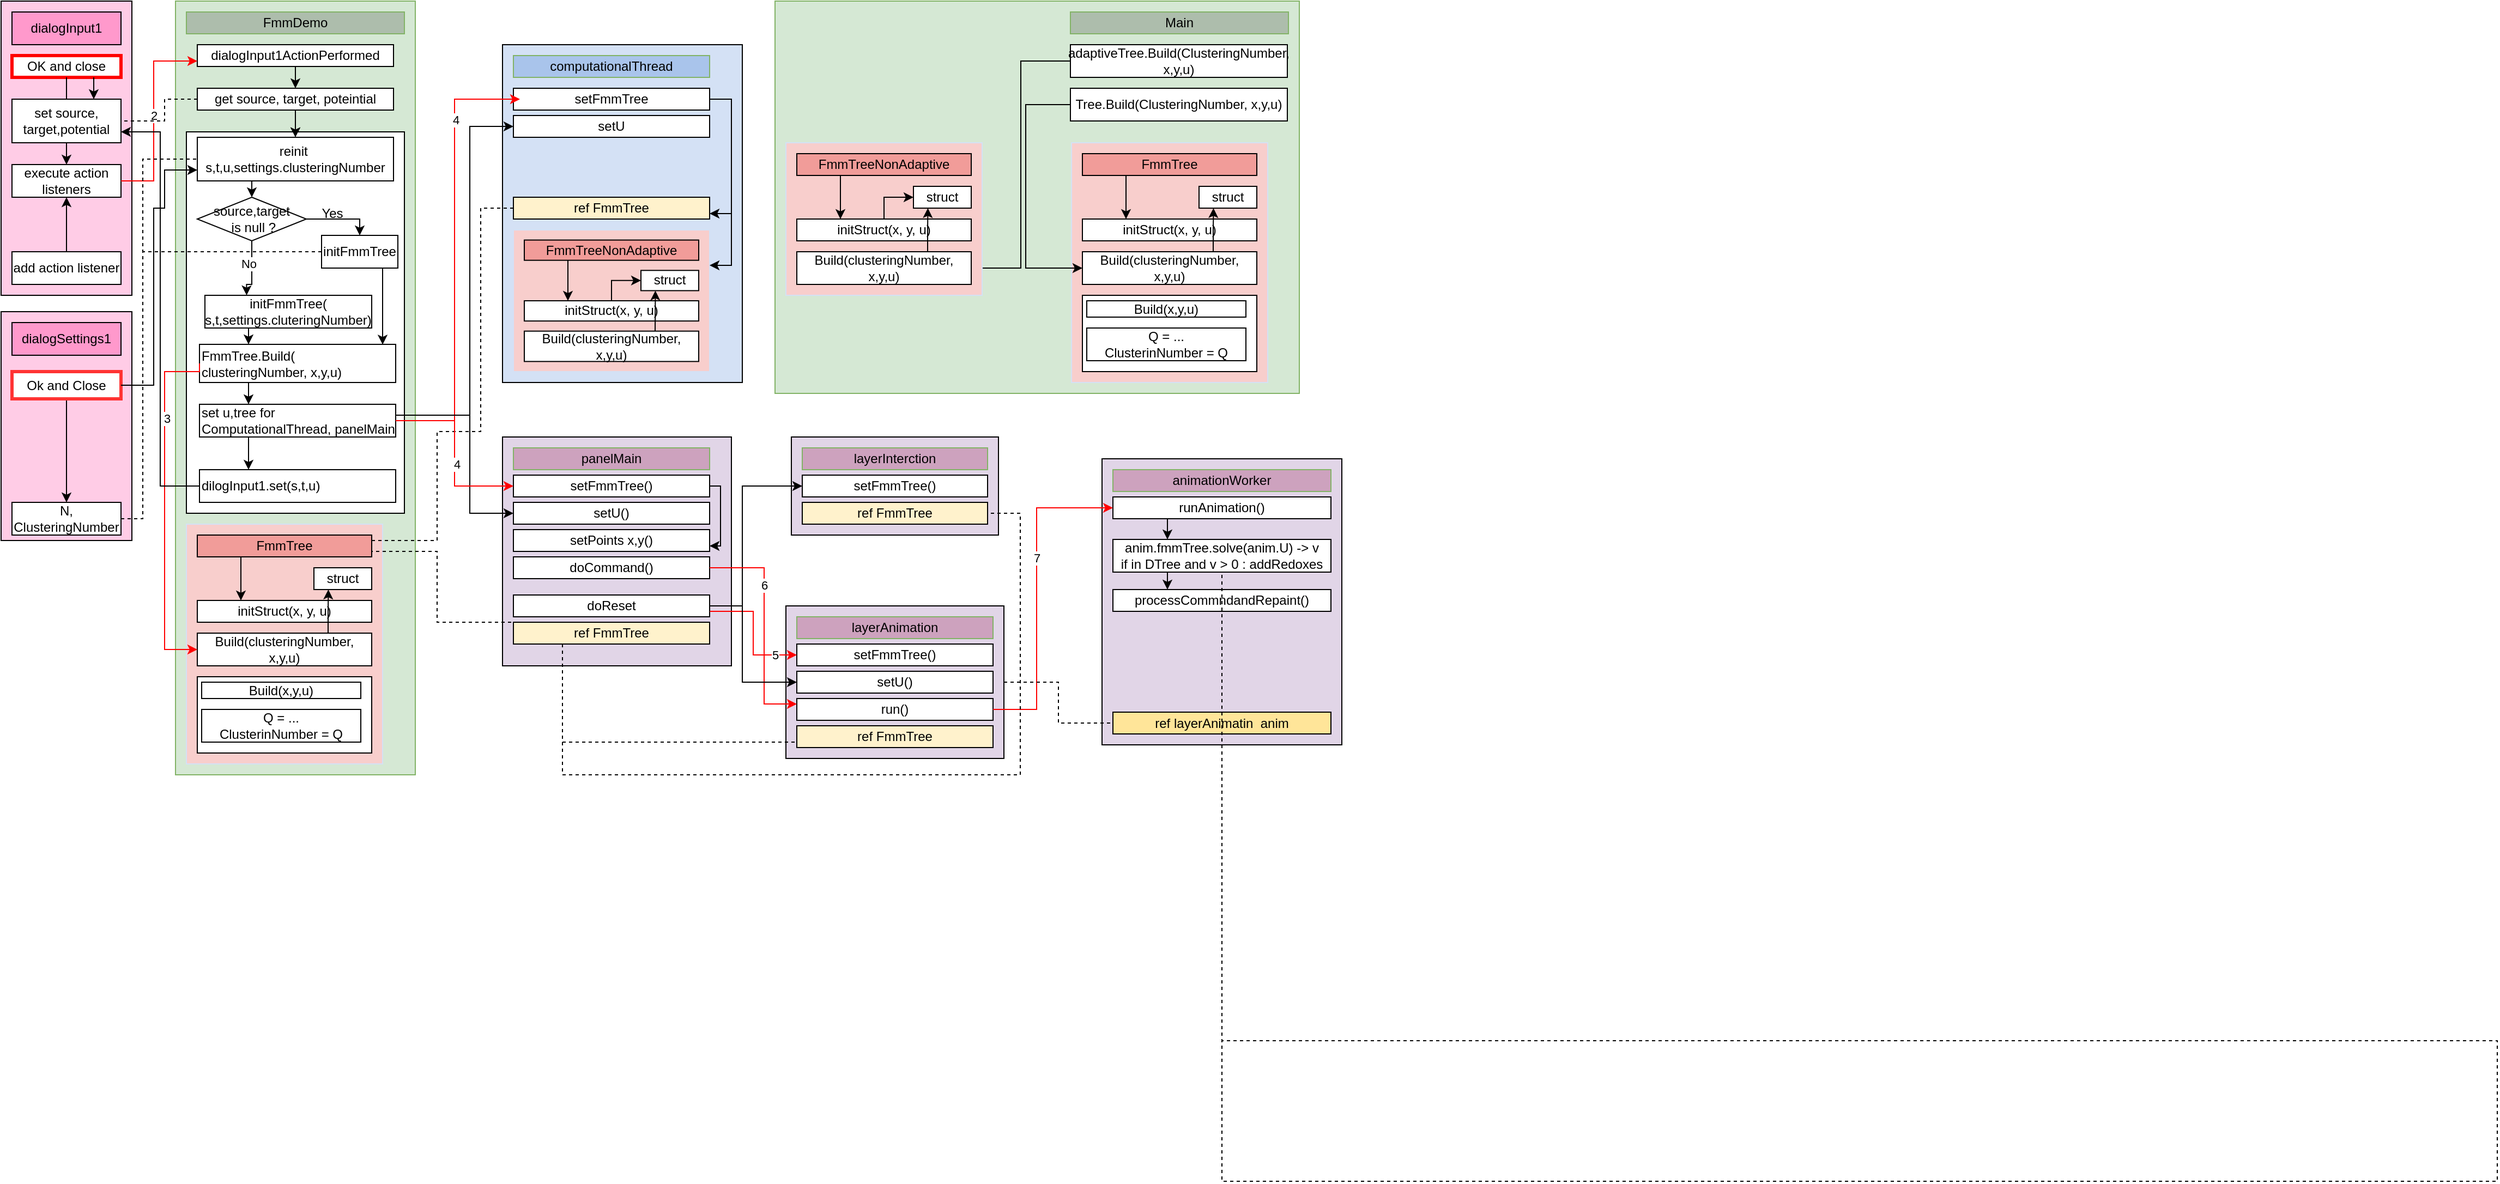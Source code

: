 <mxfile version="20.0.3" type="device"><diagram id="C5RBs43oDa-KdzZeNtuy" name="Page-1"><mxGraphModel dx="769" dy="404" grid="1" gridSize="10" guides="1" tooltips="1" connect="1" arrows="1" fold="1" page="1" pageScale="1" pageWidth="827" pageHeight="1169" math="0" shadow="0"><root><mxCell id="WIyWlLk6GJQsqaUBKTNV-0"/><mxCell id="WIyWlLk6GJQsqaUBKTNV-1" parent="WIyWlLk6GJQsqaUBKTNV-0"/><mxCell id="N5kbAAUczNmbvnV5EqHy-138" value="" style="group" vertex="1" connectable="0" parent="WIyWlLk6GJQsqaUBKTNV-1"><mxGeometry x="1060" y="450" width="220" height="262.5" as="geometry"/></mxCell><mxCell id="N5kbAAUczNmbvnV5EqHy-123" value="" style="rounded=0;whiteSpace=wrap;html=1;strokeColor=#000000;strokeWidth=1;fillColor=#E1D5E7;" vertex="1" parent="N5kbAAUczNmbvnV5EqHy-138"><mxGeometry width="220" height="262.5" as="geometry"/></mxCell><mxCell id="N5kbAAUczNmbvnV5EqHy-124" value="animationWorker" style="rounded=0;whiteSpace=wrap;html=1;fillColor=#CDA2BE;strokeColor=#82b366;" vertex="1" parent="N5kbAAUczNmbvnV5EqHy-138"><mxGeometry x="10" y="10" width="200" height="20" as="geometry"/></mxCell><mxCell id="N5kbAAUczNmbvnV5EqHy-125" value="ref layerAnimatin&amp;nbsp; anim" style="rounded=0;whiteSpace=wrap;html=1;fillColor=#FFE599;" vertex="1" parent="N5kbAAUczNmbvnV5EqHy-138"><mxGeometry x="10" y="232.5" width="200" height="20" as="geometry"/></mxCell><mxCell id="N5kbAAUczNmbvnV5EqHy-128" value="runAnimation()" style="rounded=0;whiteSpace=wrap;html=1;fillColor=#FFFFFF;" vertex="1" parent="N5kbAAUczNmbvnV5EqHy-138"><mxGeometry x="10" y="35" width="200" height="20" as="geometry"/></mxCell><mxCell id="N5kbAAUczNmbvnV5EqHy-129" value="&lt;div&gt;anim.fmmTree.solve(anim.U) -&amp;gt; v&lt;/div&gt;&lt;div&gt;if in DTree and v &amp;gt; 0 : addRedoxes&lt;br&gt;&lt;/div&gt;" style="rounded=0;whiteSpace=wrap;html=1;fillColor=#FFFFFF;" vertex="1" parent="N5kbAAUczNmbvnV5EqHy-138"><mxGeometry x="10" y="74" width="200" height="30" as="geometry"/></mxCell><mxCell id="N5kbAAUczNmbvnV5EqHy-130" value="processCommndandRepaint()" style="rounded=0;whiteSpace=wrap;html=1;fillColor=#FFFFFF;" vertex="1" parent="N5kbAAUczNmbvnV5EqHy-138"><mxGeometry x="10" y="120" width="200" height="20" as="geometry"/></mxCell><mxCell id="N5kbAAUczNmbvnV5EqHy-131" style="edgeStyle=orthogonalEdgeStyle;rounded=0;orthogonalLoop=1;jettySize=auto;html=1;exitX=0.25;exitY=1;exitDx=0;exitDy=0;entryX=0.25;entryY=0;entryDx=0;entryDy=0;endArrow=classic;endFill=1;strokeColor=#000000;" edge="1" parent="N5kbAAUczNmbvnV5EqHy-138" source="N5kbAAUczNmbvnV5EqHy-128" target="N5kbAAUczNmbvnV5EqHy-129"><mxGeometry relative="1" as="geometry"/></mxCell><mxCell id="N5kbAAUczNmbvnV5EqHy-133" style="edgeStyle=orthogonalEdgeStyle;rounded=0;orthogonalLoop=1;jettySize=auto;html=1;exitX=0.5;exitY=0;exitDx=0;exitDy=0;entryX=0.5;entryY=1;entryDx=0;entryDy=0;endArrow=none;endFill=0;strokeColor=#000000;dashed=1;" edge="1" parent="N5kbAAUczNmbvnV5EqHy-138" source="N5kbAAUczNmbvnV5EqHy-125" target="N5kbAAUczNmbvnV5EqHy-129"><mxGeometry relative="1" as="geometry"><Array as="points"><mxPoint x="1280" y="663"/><mxPoint x="1280" y="534"/></Array></mxGeometry></mxCell><mxCell id="N5kbAAUczNmbvnV5EqHy-132" style="edgeStyle=orthogonalEdgeStyle;rounded=0;orthogonalLoop=1;jettySize=auto;html=1;exitX=0.25;exitY=1;exitDx=0;exitDy=0;entryX=0.25;entryY=0;entryDx=0;entryDy=0;endArrow=classic;endFill=1;strokeColor=#000000;" edge="1" parent="N5kbAAUczNmbvnV5EqHy-138" source="N5kbAAUczNmbvnV5EqHy-129" target="N5kbAAUczNmbvnV5EqHy-130"><mxGeometry relative="1" as="geometry"/></mxCell><mxCell id="N5kbAAUczNmbvnV5EqHy-165" value="" style="group" vertex="1" connectable="0" parent="WIyWlLk6GJQsqaUBKTNV-1"><mxGeometry x="775" y="430" width="190" height="90" as="geometry"/></mxCell><mxCell id="N5kbAAUczNmbvnV5EqHy-99" value="" style="rounded=0;whiteSpace=wrap;html=1;strokeColor=#000000;strokeWidth=1;fillColor=#E1D5E7;" vertex="1" parent="N5kbAAUczNmbvnV5EqHy-165"><mxGeometry width="190" height="90" as="geometry"/></mxCell><mxCell id="N5kbAAUczNmbvnV5EqHy-102" value="layerInterction" style="rounded=0;whiteSpace=wrap;html=1;fillColor=#CDA2BE;strokeColor=#82b366;" vertex="1" parent="N5kbAAUczNmbvnV5EqHy-165"><mxGeometry x="10" y="10" width="170" height="20" as="geometry"/></mxCell><mxCell id="N5kbAAUczNmbvnV5EqHy-105" value="ref FmmTree" style="rounded=0;whiteSpace=wrap;html=1;fillColor=#FFF2CC;" vertex="1" parent="N5kbAAUczNmbvnV5EqHy-165"><mxGeometry x="10" y="60" width="170" height="20" as="geometry"/></mxCell><mxCell id="N5kbAAUczNmbvnV5EqHy-110" value="setFmmTree()" style="rounded=0;whiteSpace=wrap;html=1;fillColor=#FFFFFF;" vertex="1" parent="N5kbAAUczNmbvnV5EqHy-165"><mxGeometry x="10" y="35" width="170" height="20" as="geometry"/></mxCell><mxCell id="N5kbAAUczNmbvnV5EqHy-166" value="" style="group" vertex="1" connectable="0" parent="WIyWlLk6GJQsqaUBKTNV-1"><mxGeometry x="770" y="585" width="200" height="140" as="geometry"/></mxCell><mxCell id="N5kbAAUczNmbvnV5EqHy-100" value="" style="rounded=0;whiteSpace=wrap;html=1;strokeColor=#000000;strokeWidth=1;fillColor=#E1D5E7;" vertex="1" parent="N5kbAAUczNmbvnV5EqHy-166"><mxGeometry width="200" height="140" as="geometry"/></mxCell><mxCell id="N5kbAAUczNmbvnV5EqHy-103" value="layerAnimation" style="rounded=0;whiteSpace=wrap;html=1;fillColor=#CDA2BE;strokeColor=#82b366;" vertex="1" parent="N5kbAAUczNmbvnV5EqHy-166"><mxGeometry x="10" y="10" width="180" height="20" as="geometry"/></mxCell><mxCell id="N5kbAAUczNmbvnV5EqHy-104" value="ref FmmTree" style="rounded=0;whiteSpace=wrap;html=1;fillColor=#FFF2CC;" vertex="1" parent="N5kbAAUczNmbvnV5EqHy-166"><mxGeometry x="10" y="110" width="180" height="20" as="geometry"/></mxCell><mxCell id="N5kbAAUczNmbvnV5EqHy-112" value="setFmmTree()" style="rounded=0;whiteSpace=wrap;html=1;fillColor=#FFFFFF;" vertex="1" parent="N5kbAAUczNmbvnV5EqHy-166"><mxGeometry x="10" y="35" width="180" height="20" as="geometry"/></mxCell><mxCell id="N5kbAAUczNmbvnV5EqHy-113" value="setU()" style="rounded=0;whiteSpace=wrap;html=1;fillColor=#FFFFFF;" vertex="1" parent="N5kbAAUczNmbvnV5EqHy-166"><mxGeometry x="10" y="60" width="180" height="20" as="geometry"/></mxCell><mxCell id="N5kbAAUczNmbvnV5EqHy-121" value="run()" style="rounded=0;whiteSpace=wrap;html=1;fillColor=#FFFFFF;" vertex="1" parent="N5kbAAUczNmbvnV5EqHy-166"><mxGeometry x="10" y="85" width="180" height="20" as="geometry"/></mxCell><mxCell id="N5kbAAUczNmbvnV5EqHy-107" style="edgeStyle=orthogonalEdgeStyle;rounded=0;orthogonalLoop=1;jettySize=auto;html=1;exitX=0.25;exitY=1;exitDx=0;exitDy=0;entryX=0;entryY=0.75;entryDx=0;entryDy=0;dashed=1;endArrow=none;endFill=0;strokeColor=#000000;" edge="1" parent="WIyWlLk6GJQsqaUBKTNV-1" source="N5kbAAUczNmbvnV5EqHy-92" target="N5kbAAUczNmbvnV5EqHy-104"><mxGeometry relative="1" as="geometry"><Array as="points"><mxPoint x="565" y="710"/></Array></mxGeometry></mxCell><mxCell id="N5kbAAUczNmbvnV5EqHy-186" value="" style="group" vertex="1" connectable="0" parent="WIyWlLk6GJQsqaUBKTNV-1"><mxGeometry x="760" y="30" width="481" height="360" as="geometry"/></mxCell><mxCell id="N5kbAAUczNmbvnV5EqHy-57" value="" style="rounded=0;whiteSpace=wrap;html=1;fillColor=#d5e8d4;strokeColor=#82b366;" vertex="1" parent="N5kbAAUczNmbvnV5EqHy-186"><mxGeometry width="481" height="360" as="geometry"/></mxCell><mxCell id="N5kbAAUczNmbvnV5EqHy-58" value="Main" style="rounded=0;whiteSpace=wrap;html=1;fillColor=#ADBDAC;strokeColor=#82b366;" vertex="1" parent="N5kbAAUczNmbvnV5EqHy-186"><mxGeometry x="271" y="10" width="200" height="20" as="geometry"/></mxCell><mxCell id="N5kbAAUczNmbvnV5EqHy-59" value="adaptiveTree.Build(ClusteringNumber, x,y,u)" style="rounded=0;whiteSpace=wrap;html=1;fillColor=#FFFFFF;" vertex="1" parent="N5kbAAUczNmbvnV5EqHy-186"><mxGeometry x="271" y="40" width="199" height="30" as="geometry"/></mxCell><mxCell id="N5kbAAUczNmbvnV5EqHy-72" value="Tree.Build(ClusteringNumber, x,y,u)" style="rounded=0;whiteSpace=wrap;html=1;fillColor=#FFFFFF;" vertex="1" parent="N5kbAAUczNmbvnV5EqHy-186"><mxGeometry x="271" y="80" width="199" height="30" as="geometry"/></mxCell><mxCell id="N5kbAAUczNmbvnV5EqHy-153" value="" style="group" vertex="1" connectable="0" parent="N5kbAAUczNmbvnV5EqHy-186"><mxGeometry x="272" y="130" width="180" height="220" as="geometry"/></mxCell><mxCell id="N5kbAAUczNmbvnV5EqHy-154" value="" style="rounded=0;whiteSpace=wrap;html=1;strokeColor=#D4E1F5;strokeWidth=1;fillColor=#F8CECC;" vertex="1" parent="N5kbAAUczNmbvnV5EqHy-153"><mxGeometry width="180" height="220" as="geometry"/></mxCell><mxCell id="N5kbAAUczNmbvnV5EqHy-155" value="FmmTree" style="rounded=0;whiteSpace=wrap;html=1;fillColor=#F19C99;" vertex="1" parent="N5kbAAUczNmbvnV5EqHy-153"><mxGeometry x="10" y="10" width="160" height="20" as="geometry"/></mxCell><mxCell id="N5kbAAUczNmbvnV5EqHy-156" value="initStruct(x, y, u)" style="rounded=0;whiteSpace=wrap;html=1;fillColor=#FFFFFF;" vertex="1" parent="N5kbAAUczNmbvnV5EqHy-153"><mxGeometry x="10" y="70" width="160" height="20" as="geometry"/></mxCell><mxCell id="N5kbAAUczNmbvnV5EqHy-157" style="edgeStyle=orthogonalEdgeStyle;rounded=0;orthogonalLoop=1;jettySize=auto;html=1;exitX=0.25;exitY=1;exitDx=0;exitDy=0;entryX=0.25;entryY=0;entryDx=0;entryDy=0;endArrow=classic;endFill=1;strokeColor=#000000;" edge="1" parent="N5kbAAUczNmbvnV5EqHy-153" source="N5kbAAUczNmbvnV5EqHy-155" target="N5kbAAUczNmbvnV5EqHy-156"><mxGeometry relative="1" as="geometry"/></mxCell><mxCell id="N5kbAAUczNmbvnV5EqHy-158" value="Build(clusteringNumber, x,y,u)" style="rounded=0;whiteSpace=wrap;html=1;fillColor=#FFFFFF;" vertex="1" parent="N5kbAAUczNmbvnV5EqHy-153"><mxGeometry x="10" y="100" width="160" height="30" as="geometry"/></mxCell><mxCell id="N5kbAAUczNmbvnV5EqHy-159" value="struct" style="rounded=0;whiteSpace=wrap;html=1;fillColor=#FFFFFF;" vertex="1" parent="N5kbAAUczNmbvnV5EqHy-153"><mxGeometry x="117" y="40" width="53" height="20" as="geometry"/></mxCell><mxCell id="N5kbAAUczNmbvnV5EqHy-160" style="edgeStyle=orthogonalEdgeStyle;rounded=0;orthogonalLoop=1;jettySize=auto;html=1;exitX=0.75;exitY=0;exitDx=0;exitDy=0;entryX=0.25;entryY=1;entryDx=0;entryDy=0;endArrow=classic;endFill=1;strokeColor=#000000;" edge="1" parent="N5kbAAUczNmbvnV5EqHy-153" source="N5kbAAUczNmbvnV5EqHy-158" target="N5kbAAUczNmbvnV5EqHy-159"><mxGeometry relative="1" as="geometry"/></mxCell><mxCell id="N5kbAAUczNmbvnV5EqHy-161" value="" style="rounded=0;whiteSpace=wrap;html=1;fillColor=#FFFFFF;" vertex="1" parent="N5kbAAUczNmbvnV5EqHy-153"><mxGeometry x="10" y="140" width="160" height="70" as="geometry"/></mxCell><mxCell id="N5kbAAUczNmbvnV5EqHy-162" value="Build(x,y,u)" style="rounded=0;whiteSpace=wrap;html=1;fillColor=#FFFFFF;" vertex="1" parent="N5kbAAUczNmbvnV5EqHy-153"><mxGeometry x="14" y="145" width="146" height="15" as="geometry"/></mxCell><mxCell id="N5kbAAUczNmbvnV5EqHy-163" value="&lt;div&gt;Q = ...&lt;/div&gt;&lt;div&gt;ClusterinNumber = Q&lt;br&gt;&lt;/div&gt;" style="rounded=0;whiteSpace=wrap;html=1;fillColor=#FFFFFF;" vertex="1" parent="N5kbAAUczNmbvnV5EqHy-153"><mxGeometry x="14" y="170" width="146" height="30" as="geometry"/></mxCell><mxCell id="N5kbAAUczNmbvnV5EqHy-60" style="edgeStyle=orthogonalEdgeStyle;rounded=0;orthogonalLoop=1;jettySize=auto;html=1;exitX=0;exitY=0.5;exitDx=0;exitDy=0;entryX=1;entryY=0.5;entryDx=0;entryDy=0;endArrow=classic;endFill=1;strokeColor=#000000;" edge="1" parent="N5kbAAUczNmbvnV5EqHy-186" source="N5kbAAUczNmbvnV5EqHy-59" target="N5kbAAUczNmbvnV5EqHy-56"><mxGeometry relative="1" as="geometry"/></mxCell><mxCell id="N5kbAAUczNmbvnV5EqHy-73" style="edgeStyle=orthogonalEdgeStyle;rounded=0;orthogonalLoop=1;jettySize=auto;html=1;exitX=0;exitY=0.5;exitDx=0;exitDy=0;entryX=0;entryY=0.5;entryDx=0;entryDy=0;endArrow=classic;endFill=1;strokeColor=#000000;" edge="1" parent="N5kbAAUczNmbvnV5EqHy-186" source="N5kbAAUczNmbvnV5EqHy-72" target="N5kbAAUczNmbvnV5EqHy-158"><mxGeometry relative="1" as="geometry"><Array as="points"><mxPoint x="230" y="95"/><mxPoint x="230" y="245"/></Array></mxGeometry></mxCell><mxCell id="N5kbAAUczNmbvnV5EqHy-173" value="" style="group" vertex="1" connectable="0" parent="N5kbAAUczNmbvnV5EqHy-186"><mxGeometry x="10" y="130" width="180" height="140" as="geometry"/></mxCell><mxCell id="N5kbAAUczNmbvnV5EqHy-52" value="" style="rounded=0;whiteSpace=wrap;html=1;strokeColor=#D4E1F5;strokeWidth=1;fillColor=#F8CECC;" vertex="1" parent="N5kbAAUczNmbvnV5EqHy-173"><mxGeometry width="180" height="140" as="geometry"/></mxCell><mxCell id="N5kbAAUczNmbvnV5EqHy-51" value="FmmTreeNonAdaptive" style="rounded=0;whiteSpace=wrap;html=1;fillColor=#F19C99;" vertex="1" parent="N5kbAAUczNmbvnV5EqHy-173"><mxGeometry x="10" y="10" width="160" height="20" as="geometry"/></mxCell><mxCell id="N5kbAAUczNmbvnV5EqHy-53" style="edgeStyle=orthogonalEdgeStyle;rounded=0;orthogonalLoop=1;jettySize=auto;html=1;exitX=0.5;exitY=1;exitDx=0;exitDy=0;endArrow=classic;endFill=1;strokeColor=#000000;" edge="1" parent="N5kbAAUczNmbvnV5EqHy-173" source="N5kbAAUczNmbvnV5EqHy-51" target="N5kbAAUczNmbvnV5EqHy-51"><mxGeometry relative="1" as="geometry"/></mxCell><mxCell id="N5kbAAUczNmbvnV5EqHy-54" value="initStruct(x, y, u)" style="rounded=0;whiteSpace=wrap;html=1;fillColor=#FFFFFF;" vertex="1" parent="N5kbAAUczNmbvnV5EqHy-173"><mxGeometry x="10" y="70" width="160" height="20" as="geometry"/></mxCell><mxCell id="N5kbAAUczNmbvnV5EqHy-56" value="Build(clusteringNumber, x,y,u)" style="rounded=0;whiteSpace=wrap;html=1;fillColor=#FFFFFF;" vertex="1" parent="N5kbAAUczNmbvnV5EqHy-173"><mxGeometry x="10" y="100" width="160" height="30" as="geometry"/></mxCell><mxCell id="N5kbAAUczNmbvnV5EqHy-62" value="struct" style="rounded=0;whiteSpace=wrap;html=1;fillColor=#FFFFFF;" vertex="1" parent="N5kbAAUczNmbvnV5EqHy-173"><mxGeometry x="117" y="40" width="53" height="20" as="geometry"/></mxCell><mxCell id="N5kbAAUczNmbvnV5EqHy-63" style="edgeStyle=orthogonalEdgeStyle;rounded=0;orthogonalLoop=1;jettySize=auto;html=1;exitX=0.5;exitY=0;exitDx=0;exitDy=0;entryX=0;entryY=0.5;entryDx=0;entryDy=0;endArrow=classic;endFill=1;strokeColor=#000000;" edge="1" parent="N5kbAAUczNmbvnV5EqHy-173" source="N5kbAAUczNmbvnV5EqHy-54" target="N5kbAAUczNmbvnV5EqHy-62"><mxGeometry relative="1" as="geometry"><Array as="points"><mxPoint x="90" y="50"/></Array></mxGeometry></mxCell><mxCell id="N5kbAAUczNmbvnV5EqHy-64" style="edgeStyle=orthogonalEdgeStyle;rounded=0;orthogonalLoop=1;jettySize=auto;html=1;exitX=0.75;exitY=0;exitDx=0;exitDy=0;entryX=0.25;entryY=1;entryDx=0;entryDy=0;endArrow=classic;endFill=1;strokeColor=#000000;" edge="1" parent="N5kbAAUczNmbvnV5EqHy-173" source="N5kbAAUczNmbvnV5EqHy-56" target="N5kbAAUczNmbvnV5EqHy-62"><mxGeometry relative="1" as="geometry"/></mxCell><mxCell id="N5kbAAUczNmbvnV5EqHy-83" style="edgeStyle=orthogonalEdgeStyle;rounded=0;orthogonalLoop=1;jettySize=auto;html=1;exitX=0.25;exitY=1;exitDx=0;exitDy=0;entryX=0.25;entryY=0;entryDx=0;entryDy=0;endArrow=classic;endFill=1;strokeColor=#000000;" edge="1" parent="N5kbAAUczNmbvnV5EqHy-173" source="N5kbAAUczNmbvnV5EqHy-51" target="N5kbAAUczNmbvnV5EqHy-54"><mxGeometry relative="1" as="geometry"/></mxCell><mxCell id="N5kbAAUczNmbvnV5EqHy-187" value="" style="group" vertex="1" connectable="0" parent="WIyWlLk6GJQsqaUBKTNV-1"><mxGeometry x="510" y="430" width="210" height="260" as="geometry"/></mxCell><mxCell id="N5kbAAUczNmbvnV5EqHy-40" value="" style="rounded=0;whiteSpace=wrap;html=1;strokeColor=#000000;strokeWidth=1;fillColor=#E1D5E7;" vertex="1" parent="N5kbAAUczNmbvnV5EqHy-187"><mxGeometry width="210" height="210" as="geometry"/></mxCell><mxCell id="N5kbAAUczNmbvnV5EqHy-142" value="" style="group" vertex="1" connectable="0" parent="N5kbAAUczNmbvnV5EqHy-187"><mxGeometry x="10" y="10" width="190" height="240" as="geometry"/></mxCell><mxCell id="N5kbAAUczNmbvnV5EqHy-41" value="panelMain" style="rounded=0;whiteSpace=wrap;html=1;fillColor=#CDA2BE;strokeColor=#82b366;" vertex="1" parent="N5kbAAUczNmbvnV5EqHy-142"><mxGeometry width="180" height="20" as="geometry"/></mxCell><mxCell id="N5kbAAUczNmbvnV5EqHy-93" value="setFmmTree()" style="rounded=0;whiteSpace=wrap;html=1;fillColor=#FFFFFF;" vertex="1" parent="N5kbAAUczNmbvnV5EqHy-142"><mxGeometry y="25" width="180" height="20" as="geometry"/></mxCell><mxCell id="N5kbAAUczNmbvnV5EqHy-94" value="setU()" style="rounded=0;whiteSpace=wrap;html=1;fillColor=#FFFFFF;" vertex="1" parent="N5kbAAUczNmbvnV5EqHy-142"><mxGeometry y="50" width="180" height="20" as="geometry"/></mxCell><mxCell id="N5kbAAUczNmbvnV5EqHy-118" value="setPoints x,y()" style="rounded=0;whiteSpace=wrap;html=1;fillColor=#FFFFFF;" vertex="1" parent="N5kbAAUczNmbvnV5EqHy-142"><mxGeometry y="75" width="180" height="20" as="geometry"/></mxCell><mxCell id="N5kbAAUczNmbvnV5EqHy-119" style="edgeStyle=orthogonalEdgeStyle;rounded=0;orthogonalLoop=1;jettySize=auto;html=1;exitX=1;exitY=0.5;exitDx=0;exitDy=0;entryX=1;entryY=0.75;entryDx=0;entryDy=0;endArrow=classic;endFill=1;strokeColor=#000000;" edge="1" parent="N5kbAAUczNmbvnV5EqHy-142" source="N5kbAAUczNmbvnV5EqHy-93" target="N5kbAAUczNmbvnV5EqHy-118"><mxGeometry relative="1" as="geometry"><Array as="points"><mxPoint x="190" y="35"/><mxPoint x="190" y="90"/></Array></mxGeometry></mxCell><mxCell id="N5kbAAUczNmbvnV5EqHy-120" value="doCommand()" style="rounded=0;whiteSpace=wrap;html=1;fillColor=#FFFFFF;" vertex="1" parent="N5kbAAUczNmbvnV5EqHy-142"><mxGeometry y="100" width="180" height="20" as="geometry"/></mxCell><mxCell id="N5kbAAUczNmbvnV5EqHy-92" value="ref FmmTree" style="rounded=0;whiteSpace=wrap;html=1;fillColor=#FFF2CC;" vertex="1" parent="N5kbAAUczNmbvnV5EqHy-187"><mxGeometry x="10" y="170" width="180" height="20" as="geometry"/></mxCell><mxCell id="N5kbAAUczNmbvnV5EqHy-114" value="doReset" style="rounded=0;whiteSpace=wrap;html=1;fillColor=#FFFFFF;" vertex="1" parent="N5kbAAUczNmbvnV5EqHy-187"><mxGeometry x="10" y="145" width="180" height="20" as="geometry"/></mxCell><mxCell id="N5kbAAUczNmbvnV5EqHy-188" value="" style="group" vertex="1" connectable="0" parent="WIyWlLk6GJQsqaUBKTNV-1"><mxGeometry x="510" y="70" width="220" height="310" as="geometry"/></mxCell><mxCell id="N5kbAAUczNmbvnV5EqHy-37" value="" style="rounded=0;whiteSpace=wrap;html=1;strokeColor=#000000;strokeWidth=1;fillColor=#D4E1F5;" vertex="1" parent="N5kbAAUczNmbvnV5EqHy-188"><mxGeometry width="220" height="310" as="geometry"/></mxCell><mxCell id="N5kbAAUczNmbvnV5EqHy-38" value="computationalThread" style="rounded=0;whiteSpace=wrap;html=1;fillColor=#A9C4EB;strokeColor=#82b366;" vertex="1" parent="N5kbAAUczNmbvnV5EqHy-188"><mxGeometry x="10" y="10" width="180" height="20" as="geometry"/></mxCell><mxCell id="N5kbAAUczNmbvnV5EqHy-43" value="ref FmmTree" style="rounded=0;whiteSpace=wrap;html=1;fillColor=#FFF2CC;" vertex="1" parent="N5kbAAUczNmbvnV5EqHy-188"><mxGeometry x="10" y="140" width="180" height="20" as="geometry"/></mxCell><mxCell id="N5kbAAUczNmbvnV5EqHy-164" style="edgeStyle=orthogonalEdgeStyle;rounded=0;orthogonalLoop=1;jettySize=auto;html=1;exitX=1;exitY=0.5;exitDx=0;exitDy=0;entryX=1;entryY=0.75;entryDx=0;entryDy=0;fontColor=#000000;endArrow=classic;endFill=1;strokeColor=#000000;" edge="1" parent="N5kbAAUczNmbvnV5EqHy-188" source="N5kbAAUczNmbvnV5EqHy-88" target="N5kbAAUczNmbvnV5EqHy-43"><mxGeometry relative="1" as="geometry"/></mxCell><mxCell id="N5kbAAUczNmbvnV5EqHy-88" value="setFmmTree" style="rounded=0;whiteSpace=wrap;html=1;fillColor=#FFFFFF;" vertex="1" parent="N5kbAAUczNmbvnV5EqHy-188"><mxGeometry x="10" y="40" width="180" height="20" as="geometry"/></mxCell><mxCell id="N5kbAAUczNmbvnV5EqHy-89" value="setU" style="rounded=0;whiteSpace=wrap;html=1;fillColor=#FFFFFF;" vertex="1" parent="N5kbAAUczNmbvnV5EqHy-188"><mxGeometry x="10" y="65" width="180" height="20" as="geometry"/></mxCell><mxCell id="N5kbAAUczNmbvnV5EqHy-174" value="" style="group" vertex="1" connectable="0" parent="N5kbAAUczNmbvnV5EqHy-188"><mxGeometry x="10" y="170" width="180" height="130" as="geometry"/></mxCell><mxCell id="N5kbAAUczNmbvnV5EqHy-175" value="" style="rounded=0;whiteSpace=wrap;html=1;strokeColor=#D4E1F5;strokeWidth=1;fillColor=#F8CECC;" vertex="1" parent="N5kbAAUczNmbvnV5EqHy-174"><mxGeometry width="180" height="130" as="geometry"/></mxCell><mxCell id="N5kbAAUczNmbvnV5EqHy-176" value="FmmTreeNonAdaptive" style="rounded=0;whiteSpace=wrap;html=1;fillColor=#F19C99;" vertex="1" parent="N5kbAAUczNmbvnV5EqHy-174"><mxGeometry x="10" y="9.286" width="160" height="18.571" as="geometry"/></mxCell><mxCell id="N5kbAAUczNmbvnV5EqHy-177" style="edgeStyle=orthogonalEdgeStyle;rounded=0;orthogonalLoop=1;jettySize=auto;html=1;exitX=0.5;exitY=1;exitDx=0;exitDy=0;endArrow=classic;endFill=1;strokeColor=#000000;" edge="1" parent="N5kbAAUczNmbvnV5EqHy-174" source="N5kbAAUczNmbvnV5EqHy-176" target="N5kbAAUczNmbvnV5EqHy-176"><mxGeometry relative="1" as="geometry"/></mxCell><mxCell id="N5kbAAUczNmbvnV5EqHy-178" value="initStruct(x, y, u)" style="rounded=0;whiteSpace=wrap;html=1;fillColor=#FFFFFF;" vertex="1" parent="N5kbAAUczNmbvnV5EqHy-174"><mxGeometry x="10" y="65" width="160" height="18.571" as="geometry"/></mxCell><mxCell id="N5kbAAUczNmbvnV5EqHy-179" value="Build(clusteringNumber, x,y,u)" style="rounded=0;whiteSpace=wrap;html=1;fillColor=#FFFFFF;" vertex="1" parent="N5kbAAUczNmbvnV5EqHy-174"><mxGeometry x="10" y="92.857" width="160" height="27.857" as="geometry"/></mxCell><mxCell id="N5kbAAUczNmbvnV5EqHy-180" value="struct" style="rounded=0;whiteSpace=wrap;html=1;fillColor=#FFFFFF;" vertex="1" parent="N5kbAAUczNmbvnV5EqHy-174"><mxGeometry x="117" y="37.143" width="53" height="18.571" as="geometry"/></mxCell><mxCell id="N5kbAAUczNmbvnV5EqHy-181" style="edgeStyle=orthogonalEdgeStyle;rounded=0;orthogonalLoop=1;jettySize=auto;html=1;exitX=0.5;exitY=0;exitDx=0;exitDy=0;entryX=0;entryY=0.5;entryDx=0;entryDy=0;endArrow=classic;endFill=1;strokeColor=#000000;" edge="1" parent="N5kbAAUczNmbvnV5EqHy-174" source="N5kbAAUczNmbvnV5EqHy-178" target="N5kbAAUczNmbvnV5EqHy-180"><mxGeometry relative="1" as="geometry"><Array as="points"><mxPoint x="90" y="46.429"/></Array></mxGeometry></mxCell><mxCell id="N5kbAAUczNmbvnV5EqHy-182" style="edgeStyle=orthogonalEdgeStyle;rounded=0;orthogonalLoop=1;jettySize=auto;html=1;exitX=0.75;exitY=0;exitDx=0;exitDy=0;entryX=0.25;entryY=1;entryDx=0;entryDy=0;endArrow=classic;endFill=1;strokeColor=#000000;" edge="1" parent="N5kbAAUczNmbvnV5EqHy-174" source="N5kbAAUczNmbvnV5EqHy-179" target="N5kbAAUczNmbvnV5EqHy-180"><mxGeometry relative="1" as="geometry"/></mxCell><mxCell id="N5kbAAUczNmbvnV5EqHy-183" style="edgeStyle=orthogonalEdgeStyle;rounded=0;orthogonalLoop=1;jettySize=auto;html=1;exitX=0.25;exitY=1;exitDx=0;exitDy=0;entryX=0.25;entryY=0;entryDx=0;entryDy=0;endArrow=classic;endFill=1;strokeColor=#000000;" edge="1" parent="N5kbAAUczNmbvnV5EqHy-174" source="N5kbAAUczNmbvnV5EqHy-176" target="N5kbAAUczNmbvnV5EqHy-178"><mxGeometry relative="1" as="geometry"/></mxCell><mxCell id="N5kbAAUczNmbvnV5EqHy-185" style="edgeStyle=orthogonalEdgeStyle;rounded=0;orthogonalLoop=1;jettySize=auto;html=1;exitX=1;exitY=0.5;exitDx=0;exitDy=0;entryX=1;entryY=0.25;entryDx=0;entryDy=0;fontColor=#000000;endArrow=classic;endFill=1;strokeColor=#000000;" edge="1" parent="N5kbAAUczNmbvnV5EqHy-188" source="N5kbAAUczNmbvnV5EqHy-88" target="N5kbAAUczNmbvnV5EqHy-175"><mxGeometry relative="1" as="geometry"/></mxCell><mxCell id="N5kbAAUczNmbvnV5EqHy-189" value="" style="group" vertex="1" connectable="0" parent="WIyWlLk6GJQsqaUBKTNV-1"><mxGeometry x="210" y="30" width="230" height="730" as="geometry"/></mxCell><mxCell id="N5kbAAUczNmbvnV5EqHy-9" value="" style="rounded=0;whiteSpace=wrap;html=1;fillColor=#d5e8d4;strokeColor=#82b366;" vertex="1" parent="N5kbAAUczNmbvnV5EqHy-189"><mxGeometry width="220" height="710" as="geometry"/></mxCell><mxCell id="N5kbAAUczNmbvnV5EqHy-10" value="FmmDemo" style="rounded=0;whiteSpace=wrap;html=1;fillColor=#ADBDAC;strokeColor=#82b366;" vertex="1" parent="N5kbAAUczNmbvnV5EqHy-189"><mxGeometry x="10" y="10" width="200" height="20" as="geometry"/></mxCell><mxCell id="N5kbAAUczNmbvnV5EqHy-11" value="dialogInput1ActionPerformed" style="rounded=0;whiteSpace=wrap;html=1;fillColor=#FFFFFF;" vertex="1" parent="N5kbAAUczNmbvnV5EqHy-189"><mxGeometry x="20" y="40" width="180" height="20" as="geometry"/></mxCell><mxCell id="N5kbAAUczNmbvnV5EqHy-21" value="get source, target, poteintial" style="rounded=0;whiteSpace=wrap;html=1;fillColor=#FFFFFF;" vertex="1" parent="N5kbAAUczNmbvnV5EqHy-189"><mxGeometry x="20" y="80" width="180" height="20" as="geometry"/></mxCell><mxCell id="N5kbAAUczNmbvnV5EqHy-22" style="edgeStyle=orthogonalEdgeStyle;rounded=0;orthogonalLoop=1;jettySize=auto;html=1;exitX=0.5;exitY=1;exitDx=0;exitDy=0;entryX=0.5;entryY=0;entryDx=0;entryDy=0;endArrow=classic;endFill=1;strokeColor=#000000;" edge="1" parent="N5kbAAUczNmbvnV5EqHy-189" source="N5kbAAUczNmbvnV5EqHy-11" target="N5kbAAUczNmbvnV5EqHy-21"><mxGeometry relative="1" as="geometry"/></mxCell><mxCell id="N5kbAAUczNmbvnV5EqHy-27" value="" style="edgeStyle=orthogonalEdgeStyle;rounded=0;orthogonalLoop=1;jettySize=auto;html=1;endArrow=classic;endFill=1;strokeColor=#000000;" edge="1" parent="N5kbAAUczNmbvnV5EqHy-189" source="N5kbAAUczNmbvnV5EqHy-21" target="N5kbAAUczNmbvnV5EqHy-26"><mxGeometry relative="1" as="geometry"/></mxCell><mxCell id="N5kbAAUczNmbvnV5EqHy-24" value="" style="whiteSpace=wrap;html=1;fillColor=#FFFFFF;rounded=0;" vertex="1" parent="N5kbAAUczNmbvnV5EqHy-189"><mxGeometry x="10" y="120" width="200" height="350" as="geometry"/></mxCell><mxCell id="N5kbAAUczNmbvnV5EqHy-195" style="edgeStyle=orthogonalEdgeStyle;rounded=0;orthogonalLoop=1;jettySize=auto;html=1;exitX=0.25;exitY=1;exitDx=0;exitDy=0;entryX=0.5;entryY=0;entryDx=0;entryDy=0;fontColor=#000000;endArrow=classic;endFill=1;strokeColor=#000000;" edge="1" parent="N5kbAAUczNmbvnV5EqHy-189" source="N5kbAAUczNmbvnV5EqHy-26" target="N5kbAAUczNmbvnV5EqHy-191"><mxGeometry relative="1" as="geometry"/></mxCell><mxCell id="N5kbAAUczNmbvnV5EqHy-26" value="reinit&amp;nbsp; s,t,u,settings.clusteringNumber" style="rounded=0;whiteSpace=wrap;html=1;strokeColor=#000000;strokeWidth=1;fillColor=#FFFFFF;" vertex="1" parent="N5kbAAUczNmbvnV5EqHy-189"><mxGeometry x="20" y="125" width="180" height="40" as="geometry"/></mxCell><mxCell id="N5kbAAUczNmbvnV5EqHy-25" value="" style="edgeStyle=orthogonalEdgeStyle;rounded=0;orthogonalLoop=1;jettySize=auto;html=1;endArrow=classic;endFill=1;strokeColor=#000000;entryX=0.5;entryY=0;entryDx=0;entryDy=0;" edge="1" parent="N5kbAAUczNmbvnV5EqHy-189" source="N5kbAAUczNmbvnV5EqHy-21" target="N5kbAAUczNmbvnV5EqHy-26"><mxGeometry relative="1" as="geometry"/></mxCell><mxCell id="N5kbAAUczNmbvnV5EqHy-204" style="edgeStyle=orthogonalEdgeStyle;rounded=0;orthogonalLoop=1;jettySize=auto;html=1;exitX=0.5;exitY=1;exitDx=0;exitDy=0;entryX=0.936;entryY=0.005;entryDx=0;entryDy=0;entryPerimeter=0;fontColor=#000000;endArrow=classic;endFill=1;strokeColor=#000000;" edge="1" parent="N5kbAAUczNmbvnV5EqHy-189" source="N5kbAAUczNmbvnV5EqHy-33" target="N5kbAAUczNmbvnV5EqHy-97"><mxGeometry relative="1" as="geometry"><Array as="points"><mxPoint x="190" y="245"/><mxPoint x="190" y="315"/></Array></mxGeometry></mxCell><mxCell id="N5kbAAUczNmbvnV5EqHy-33" value="initFmmTree" style="rounded=0;whiteSpace=wrap;html=1;strokeColor=#000000;strokeWidth=1;fillColor=#FFFFFF;" vertex="1" parent="N5kbAAUczNmbvnV5EqHy-189"><mxGeometry x="134" y="215" width="70" height="30" as="geometry"/></mxCell><mxCell id="N5kbAAUczNmbvnV5EqHy-245" style="edgeStyle=orthogonalEdgeStyle;rounded=0;orthogonalLoop=1;jettySize=auto;html=1;exitX=0.25;exitY=1;exitDx=0;exitDy=0;entryX=0.25;entryY=0;entryDx=0;entryDy=0;fontColor=#000000;endArrow=classic;endFill=1;strokeColor=#000000;" edge="1" parent="N5kbAAUczNmbvnV5EqHy-189" source="N5kbAAUczNmbvnV5EqHy-97" target="N5kbAAUczNmbvnV5EqHy-242"><mxGeometry relative="1" as="geometry"/></mxCell><mxCell id="N5kbAAUczNmbvnV5EqHy-97" value="&lt;div align=&quot;left&quot;&gt;FmmTree.Build(&lt;/div&gt;&lt;div align=&quot;left&quot;&gt;clusteringNumber, x,y,u)&lt;/div&gt;" style="rounded=0;whiteSpace=wrap;html=1;strokeColor=#000000;strokeWidth=1;fillColor=#FFFFFF;align=left;" vertex="1" parent="N5kbAAUczNmbvnV5EqHy-189"><mxGeometry x="22" y="315" width="180" height="35" as="geometry"/></mxCell><mxCell id="N5kbAAUczNmbvnV5EqHy-152" value="" style="group" vertex="1" connectable="0" parent="N5kbAAUczNmbvnV5EqHy-189"><mxGeometry x="10" y="480" width="180" height="220" as="geometry"/></mxCell><mxCell id="N5kbAAUczNmbvnV5EqHy-65" value="" style="rounded=0;whiteSpace=wrap;html=1;strokeColor=#D4E1F5;strokeWidth=1;fillColor=#F8CECC;" vertex="1" parent="N5kbAAUczNmbvnV5EqHy-152"><mxGeometry width="180" height="220" as="geometry"/></mxCell><mxCell id="N5kbAAUczNmbvnV5EqHy-66" value="FmmTree" style="rounded=0;whiteSpace=wrap;html=1;fillColor=#F19C99;" vertex="1" parent="N5kbAAUczNmbvnV5EqHy-152"><mxGeometry x="10" y="10" width="160" height="20" as="geometry"/></mxCell><mxCell id="N5kbAAUczNmbvnV5EqHy-67" value="initStruct(x, y, u)" style="rounded=0;whiteSpace=wrap;html=1;fillColor=#FFFFFF;" vertex="1" parent="N5kbAAUczNmbvnV5EqHy-152"><mxGeometry x="10" y="70" width="160" height="20" as="geometry"/></mxCell><mxCell id="N5kbAAUczNmbvnV5EqHy-82" style="edgeStyle=orthogonalEdgeStyle;rounded=0;orthogonalLoop=1;jettySize=auto;html=1;exitX=0.25;exitY=1;exitDx=0;exitDy=0;entryX=0.25;entryY=0;entryDx=0;entryDy=0;endArrow=classic;endFill=1;strokeColor=#000000;" edge="1" parent="N5kbAAUczNmbvnV5EqHy-152" source="N5kbAAUczNmbvnV5EqHy-66" target="N5kbAAUczNmbvnV5EqHy-67"><mxGeometry relative="1" as="geometry"/></mxCell><mxCell id="N5kbAAUczNmbvnV5EqHy-68" value="Build(clusteringNumber, x,y,u)" style="rounded=0;whiteSpace=wrap;html=1;fillColor=#FFFFFF;" vertex="1" parent="N5kbAAUczNmbvnV5EqHy-152"><mxGeometry x="10" y="100" width="160" height="30" as="geometry"/></mxCell><mxCell id="N5kbAAUczNmbvnV5EqHy-69" value="struct" style="rounded=0;whiteSpace=wrap;html=1;fillColor=#FFFFFF;" vertex="1" parent="N5kbAAUczNmbvnV5EqHy-152"><mxGeometry x="117" y="40" width="53" height="20" as="geometry"/></mxCell><mxCell id="N5kbAAUczNmbvnV5EqHy-77" style="edgeStyle=orthogonalEdgeStyle;rounded=0;orthogonalLoop=1;jettySize=auto;html=1;exitX=0.75;exitY=0;exitDx=0;exitDy=0;entryX=0.25;entryY=1;entryDx=0;entryDy=0;endArrow=classic;endFill=1;strokeColor=#000000;" edge="1" parent="N5kbAAUczNmbvnV5EqHy-152" source="N5kbAAUczNmbvnV5EqHy-68" target="N5kbAAUczNmbvnV5EqHy-69"><mxGeometry relative="1" as="geometry"/></mxCell><mxCell id="N5kbAAUczNmbvnV5EqHy-85" value="" style="rounded=0;whiteSpace=wrap;html=1;fillColor=#FFFFFF;" vertex="1" parent="N5kbAAUczNmbvnV5EqHy-152"><mxGeometry x="10" y="140" width="160" height="70" as="geometry"/></mxCell><mxCell id="N5kbAAUczNmbvnV5EqHy-84" value="Build(x,y,u)" style="rounded=0;whiteSpace=wrap;html=1;fillColor=#FFFFFF;" vertex="1" parent="N5kbAAUczNmbvnV5EqHy-152"><mxGeometry x="14" y="145" width="146" height="15" as="geometry"/></mxCell><mxCell id="N5kbAAUczNmbvnV5EqHy-87" value="&lt;div&gt;Q = ...&lt;/div&gt;&lt;div&gt;ClusterinNumber = Q&lt;br&gt;&lt;/div&gt;" style="rounded=0;whiteSpace=wrap;html=1;fillColor=#FFFFFF;" vertex="1" parent="N5kbAAUczNmbvnV5EqHy-152"><mxGeometry x="14" y="170" width="146" height="30" as="geometry"/></mxCell><mxCell id="N5kbAAUczNmbvnV5EqHy-71" style="edgeStyle=orthogonalEdgeStyle;rounded=0;orthogonalLoop=1;jettySize=auto;html=1;entryX=0;entryY=0.5;entryDx=0;entryDy=0;endArrow=classic;endFill=1;strokeColor=#FF0000;exitX=0;exitY=0.5;exitDx=0;exitDy=0;" edge="1" parent="N5kbAAUczNmbvnV5EqHy-189" source="N5kbAAUczNmbvnV5EqHy-97" target="N5kbAAUczNmbvnV5EqHy-68"><mxGeometry relative="1" as="geometry"><mxPoint x="202" y="340" as="sourcePoint"/><Array as="points"><mxPoint x="22" y="340"/><mxPoint x="-10" y="340"/><mxPoint x="-10" y="595"/></Array></mxGeometry></mxCell><mxCell id="N5kbAAUczNmbvnV5EqHy-143" value="3" style="edgeLabel;html=1;align=center;verticalAlign=middle;resizable=0;points=[];" vertex="1" connectable="0" parent="N5kbAAUczNmbvnV5EqHy-71"><mxGeometry x="-0.495" y="2" relative="1" as="geometry"><mxPoint as="offset"/></mxGeometry></mxCell><mxCell id="N5kbAAUczNmbvnV5EqHy-193" style="edgeStyle=orthogonalEdgeStyle;rounded=0;orthogonalLoop=1;jettySize=auto;html=1;exitX=0.5;exitY=1;exitDx=0;exitDy=0;entryX=0.25;entryY=0;entryDx=0;entryDy=0;fontColor=#000000;endArrow=classic;endFill=1;strokeColor=#000000;" edge="1" parent="N5kbAAUczNmbvnV5EqHy-189" source="N5kbAAUczNmbvnV5EqHy-191" target="N5kbAAUczNmbvnV5EqHy-199"><mxGeometry relative="1" as="geometry"><Array as="points"><mxPoint x="70" y="260"/></Array></mxGeometry></mxCell><mxCell id="N5kbAAUczNmbvnV5EqHy-194" value="No" style="edgeLabel;html=1;align=center;verticalAlign=middle;resizable=0;points=[];fontColor=#000000;" vertex="1" connectable="0" parent="N5kbAAUczNmbvnV5EqHy-193"><mxGeometry x="-0.254" y="-3" relative="1" as="geometry"><mxPoint as="offset"/></mxGeometry></mxCell><mxCell id="N5kbAAUczNmbvnV5EqHy-191" value="&lt;div&gt;source,target&lt;/div&gt;&lt;div&gt;&amp;nbsp;is null ?&lt;/div&gt;" style="rhombus;whiteSpace=wrap;html=1;fontColor=#000000;strokeColor=#000000;strokeWidth=1;fillColor=#FFFFFF;" vertex="1" parent="N5kbAAUczNmbvnV5EqHy-189"><mxGeometry x="20" y="180" width="100" height="40" as="geometry"/></mxCell><mxCell id="N5kbAAUczNmbvnV5EqHy-198" value="" style="group" vertex="1" connectable="0" parent="N5kbAAUczNmbvnV5EqHy-189"><mxGeometry x="114" y="205" width="20" height="10" as="geometry"/></mxCell><mxCell id="N5kbAAUczNmbvnV5EqHy-196" style="edgeStyle=orthogonalEdgeStyle;rounded=0;orthogonalLoop=1;jettySize=auto;html=1;exitX=1;exitY=0.5;exitDx=0;exitDy=0;entryX=0.5;entryY=0;entryDx=0;entryDy=0;fontColor=#000000;endArrow=classic;endFill=1;strokeColor=#000000;" edge="1" parent="N5kbAAUczNmbvnV5EqHy-198" source="N5kbAAUczNmbvnV5EqHy-191" target="N5kbAAUczNmbvnV5EqHy-33"><mxGeometry relative="1" as="geometry"><Array as="points"><mxPoint x="55" y="-5"/></Array></mxGeometry></mxCell><mxCell id="N5kbAAUczNmbvnV5EqHy-200" style="edgeStyle=orthogonalEdgeStyle;rounded=0;orthogonalLoop=1;jettySize=auto;html=1;exitX=0.25;exitY=1;exitDx=0;exitDy=0;entryX=0.25;entryY=0;entryDx=0;entryDy=0;fontColor=#000000;endArrow=classic;endFill=1;strokeColor=#000000;" edge="1" parent="N5kbAAUczNmbvnV5EqHy-189" source="N5kbAAUczNmbvnV5EqHy-199" target="N5kbAAUczNmbvnV5EqHy-97"><mxGeometry relative="1" as="geometry"/></mxCell><mxCell id="N5kbAAUczNmbvnV5EqHy-199" value="&lt;div&gt;initFmmTree(&lt;/div&gt;&lt;div&gt;s,t,settings.cluteringNumber)&lt;/div&gt;" style="rounded=0;whiteSpace=wrap;html=1;strokeColor=#000000;strokeWidth=1;fillColor=#FFFFFF;" vertex="1" parent="N5kbAAUczNmbvnV5EqHy-189"><mxGeometry x="27" y="270" width="153" height="30" as="geometry"/></mxCell><mxCell id="N5kbAAUczNmbvnV5EqHy-201" value="dilogInput1.set(s,t,u)" style="rounded=0;whiteSpace=wrap;html=1;strokeColor=#000000;strokeWidth=1;fillColor=#FFFFFF;align=left;" vertex="1" parent="N5kbAAUczNmbvnV5EqHy-189"><mxGeometry x="22" y="430" width="180" height="30" as="geometry"/></mxCell><mxCell id="N5kbAAUczNmbvnV5EqHy-197" value="Yes" style="text;html=1;strokeColor=none;fillColor=none;align=center;verticalAlign=middle;whiteSpace=wrap;rounded=0;fontColor=#000000;" vertex="1" parent="N5kbAAUczNmbvnV5EqHy-189"><mxGeometry x="134" y="190" width="20" height="10" as="geometry"/></mxCell><mxCell id="N5kbAAUczNmbvnV5EqHy-246" style="edgeStyle=orthogonalEdgeStyle;rounded=0;orthogonalLoop=1;jettySize=auto;html=1;exitX=0.25;exitY=1;exitDx=0;exitDy=0;entryX=0.25;entryY=0;entryDx=0;entryDy=0;fontColor=#000000;endArrow=classic;endFill=1;strokeColor=#000000;" edge="1" parent="N5kbAAUczNmbvnV5EqHy-189" source="N5kbAAUczNmbvnV5EqHy-242" target="N5kbAAUczNmbvnV5EqHy-201"><mxGeometry relative="1" as="geometry"/></mxCell><mxCell id="N5kbAAUczNmbvnV5EqHy-242" value="&lt;div&gt;set u,tree for&lt;br&gt;&lt;/div&gt;&lt;div&gt;ComputationalThread, panelMain&lt;br&gt;&lt;/div&gt;" style="rounded=0;whiteSpace=wrap;html=1;strokeColor=#000000;strokeWidth=1;fillColor=#FFFFFF;align=left;" vertex="1" parent="N5kbAAUczNmbvnV5EqHy-189"><mxGeometry x="22" y="370" width="180" height="30" as="geometry"/></mxCell><mxCell id="N5kbAAUczNmbvnV5EqHy-190" value="" style="group" vertex="1" connectable="0" parent="WIyWlLk6GJQsqaUBKTNV-1"><mxGeometry x="50" y="30" width="120" height="270" as="geometry"/></mxCell><mxCell id="N5kbAAUczNmbvnV5EqHy-2" value="" style="rounded=0;whiteSpace=wrap;html=1;fillColor=#FFCCE6;" vertex="1" parent="N5kbAAUczNmbvnV5EqHy-190"><mxGeometry width="120" height="270" as="geometry"/></mxCell><mxCell id="N5kbAAUczNmbvnV5EqHy-1" value="dialogInput1" style="rounded=0;whiteSpace=wrap;html=1;fillColor=#FF99CC;" vertex="1" parent="N5kbAAUczNmbvnV5EqHy-190"><mxGeometry x="10" y="10" width="100" height="30" as="geometry"/></mxCell><mxCell id="N5kbAAUczNmbvnV5EqHy-3" value="OK and close" style="rounded=0;whiteSpace=wrap;html=1;fillColor=#FFFFFF;strokeColor=#FF0000;strokeWidth=3;" vertex="1" parent="N5kbAAUczNmbvnV5EqHy-190"><mxGeometry x="10" y="50" width="100" height="20" as="geometry"/></mxCell><mxCell id="N5kbAAUczNmbvnV5EqHy-5" value="execute action listeners" style="rounded=0;whiteSpace=wrap;html=1;fillColor=#FFFFFF;" vertex="1" parent="N5kbAAUczNmbvnV5EqHy-190"><mxGeometry x="10" y="150" width="100" height="30" as="geometry"/></mxCell><mxCell id="N5kbAAUczNmbvnV5EqHy-7" style="edgeStyle=orthogonalEdgeStyle;rounded=0;orthogonalLoop=1;jettySize=auto;html=1;exitX=0.5;exitY=1;exitDx=0;exitDy=0;entryX=0.5;entryY=0;entryDx=0;entryDy=0;" edge="1" parent="N5kbAAUczNmbvnV5EqHy-190" source="N5kbAAUczNmbvnV5EqHy-3" target="N5kbAAUczNmbvnV5EqHy-5"><mxGeometry relative="1" as="geometry"/></mxCell><mxCell id="N5kbAAUczNmbvnV5EqHy-19" style="edgeStyle=orthogonalEdgeStyle;rounded=0;orthogonalLoop=1;jettySize=auto;html=1;exitX=0.5;exitY=0;exitDx=0;exitDy=0;entryX=0.5;entryY=1;entryDx=0;entryDy=0;endArrow=classic;endFill=1;strokeColor=#000000;" edge="1" parent="N5kbAAUczNmbvnV5EqHy-190" source="N5kbAAUczNmbvnV5EqHy-8" target="N5kbAAUczNmbvnV5EqHy-5"><mxGeometry relative="1" as="geometry"/></mxCell><mxCell id="N5kbAAUczNmbvnV5EqHy-8" value="add action listener" style="rounded=0;whiteSpace=wrap;html=1;fillColor=#FFFFFF;" vertex="1" parent="N5kbAAUczNmbvnV5EqHy-190"><mxGeometry x="10" y="230" width="100" height="30" as="geometry"/></mxCell><mxCell id="N5kbAAUczNmbvnV5EqHy-14" value="set source, target,potential" style="rounded=0;whiteSpace=wrap;html=1;fillColor=#FFFFFF;" vertex="1" parent="N5kbAAUczNmbvnV5EqHy-190"><mxGeometry x="10" y="90" width="100" height="40" as="geometry"/></mxCell><mxCell id="N5kbAAUczNmbvnV5EqHy-16" style="edgeStyle=orthogonalEdgeStyle;rounded=0;orthogonalLoop=1;jettySize=auto;html=1;exitX=0.75;exitY=1;exitDx=0;exitDy=0;entryX=0.75;entryY=0;entryDx=0;entryDy=0;" edge="1" parent="N5kbAAUczNmbvnV5EqHy-190" source="N5kbAAUczNmbvnV5EqHy-3" target="N5kbAAUczNmbvnV5EqHy-14"><mxGeometry relative="1" as="geometry"/></mxCell><mxCell id="N5kbAAUczNmbvnV5EqHy-18" value="2" style="edgeStyle=orthogonalEdgeStyle;rounded=0;orthogonalLoop=1;jettySize=auto;html=1;exitX=1;exitY=0.5;exitDx=0;exitDy=0;entryX=0;entryY=0.75;entryDx=0;entryDy=0;fillColor=#f8cecc;strokeColor=#FF0000;endArrow=classic;endFill=1;" edge="1" parent="WIyWlLk6GJQsqaUBKTNV-1" source="N5kbAAUczNmbvnV5EqHy-5" target="N5kbAAUczNmbvnV5EqHy-11"><mxGeometry relative="1" as="geometry"><Array as="points"><mxPoint x="190" y="195"/><mxPoint x="190" y="85"/></Array></mxGeometry></mxCell><mxCell id="N5kbAAUczNmbvnV5EqHy-23" style="edgeStyle=orthogonalEdgeStyle;rounded=0;orthogonalLoop=1;jettySize=auto;html=1;exitX=0;exitY=0.5;exitDx=0;exitDy=0;entryX=1;entryY=0.5;entryDx=0;entryDy=0;endArrow=none;endFill=0;strokeColor=#000000;dashed=1;" edge="1" parent="WIyWlLk6GJQsqaUBKTNV-1" source="N5kbAAUczNmbvnV5EqHy-21" target="N5kbAAUczNmbvnV5EqHy-14"><mxGeometry relative="1" as="geometry"><Array as="points"><mxPoint x="200" y="120"/><mxPoint x="200" y="140"/></Array></mxGeometry></mxCell><mxCell id="N5kbAAUczNmbvnV5EqHy-150" style="edgeStyle=orthogonalEdgeStyle;rounded=0;orthogonalLoop=1;jettySize=auto;html=1;exitX=1;exitY=0.5;exitDx=0;exitDy=0;entryX=0;entryY=0.5;entryDx=0;entryDy=0;fontColor=#000000;endArrow=classic;endFill=1;strokeColor=#FF0000;" edge="1" parent="WIyWlLk6GJQsqaUBKTNV-1" source="N5kbAAUczNmbvnV5EqHy-121" target="N5kbAAUczNmbvnV5EqHy-128"><mxGeometry relative="1" as="geometry"><Array as="points"><mxPoint x="1000" y="680"/><mxPoint x="1000" y="495"/></Array></mxGeometry></mxCell><mxCell id="N5kbAAUczNmbvnV5EqHy-151" value="7" style="edgeLabel;html=1;align=center;verticalAlign=middle;resizable=0;points=[];fontColor=#000000;" vertex="1" connectable="0" parent="N5kbAAUczNmbvnV5EqHy-150"><mxGeometry x="0.217" relative="1" as="geometry"><mxPoint as="offset"/></mxGeometry></mxCell><mxCell id="N5kbAAUczNmbvnV5EqHy-115" style="edgeStyle=orthogonalEdgeStyle;rounded=0;orthogonalLoop=1;jettySize=auto;html=1;exitX=1;exitY=0.5;exitDx=0;exitDy=0;entryX=0;entryY=0.5;entryDx=0;entryDy=0;endArrow=classic;endFill=1;strokeColor=#000000;" edge="1" parent="WIyWlLk6GJQsqaUBKTNV-1" source="N5kbAAUczNmbvnV5EqHy-114" target="N5kbAAUczNmbvnV5EqHy-110"><mxGeometry relative="1" as="geometry"><Array as="points"><mxPoint x="730" y="585"/><mxPoint x="730" y="475"/></Array></mxGeometry></mxCell><mxCell id="N5kbAAUczNmbvnV5EqHy-169" style="edgeStyle=orthogonalEdgeStyle;rounded=0;orthogonalLoop=1;jettySize=auto;html=1;exitX=1;exitY=0.5;exitDx=0;exitDy=0;entryX=0;entryY=0.25;entryDx=0;entryDy=0;fontColor=#000000;endArrow=classic;endFill=1;strokeColor=#FF0000;" edge="1" parent="WIyWlLk6GJQsqaUBKTNV-1" source="N5kbAAUczNmbvnV5EqHy-120" target="N5kbAAUczNmbvnV5EqHy-121"><mxGeometry relative="1" as="geometry"><Array as="points"><mxPoint x="750" y="550"/><mxPoint x="750" y="675"/></Array></mxGeometry></mxCell><mxCell id="N5kbAAUczNmbvnV5EqHy-172" value="6" style="edgeLabel;html=1;align=center;verticalAlign=middle;resizable=0;points=[];fontColor=#000000;" vertex="1" connectable="0" parent="N5kbAAUczNmbvnV5EqHy-169"><mxGeometry x="-0.359" relative="1" as="geometry"><mxPoint as="offset"/></mxGeometry></mxCell><mxCell id="N5kbAAUczNmbvnV5EqHy-167" style="edgeStyle=orthogonalEdgeStyle;rounded=0;orthogonalLoop=1;jettySize=auto;html=1;exitX=1;exitY=0.75;exitDx=0;exitDy=0;entryX=0;entryY=0.5;entryDx=0;entryDy=0;fontColor=#000000;endArrow=classic;endFill=1;strokeColor=#FF0000;" edge="1" parent="WIyWlLk6GJQsqaUBKTNV-1" source="N5kbAAUczNmbvnV5EqHy-114" target="N5kbAAUczNmbvnV5EqHy-112"><mxGeometry relative="1" as="geometry"><Array as="points"><mxPoint x="740" y="590"/><mxPoint x="740" y="630"/></Array></mxGeometry></mxCell><mxCell id="N5kbAAUczNmbvnV5EqHy-171" value="5" style="edgeLabel;html=1;align=center;verticalAlign=middle;resizable=0;points=[];fontColor=#000000;" vertex="1" connectable="0" parent="N5kbAAUczNmbvnV5EqHy-167"><mxGeometry x="0.657" relative="1" as="geometry"><mxPoint as="offset"/></mxGeometry></mxCell><mxCell id="N5kbAAUczNmbvnV5EqHy-96" style="edgeStyle=orthogonalEdgeStyle;rounded=0;orthogonalLoop=1;jettySize=auto;html=1;exitX=1;exitY=0.5;exitDx=0;exitDy=0;entryX=0;entryY=0.5;entryDx=0;entryDy=0;endArrow=classic;endFill=1;strokeColor=#000000;" edge="1" parent="WIyWlLk6GJQsqaUBKTNV-1" source="N5kbAAUczNmbvnV5EqHy-242" target="N5kbAAUczNmbvnV5EqHy-94"><mxGeometry relative="1" as="geometry"><Array as="points"><mxPoint x="412" y="410"/><mxPoint x="480" y="410"/><mxPoint x="480" y="500"/></Array></mxGeometry></mxCell><mxCell id="N5kbAAUczNmbvnV5EqHy-90" style="edgeStyle=orthogonalEdgeStyle;rounded=0;orthogonalLoop=1;jettySize=auto;html=1;exitX=1;exitY=0.5;exitDx=0;exitDy=0;entryX=0;entryY=0.5;entryDx=0;entryDy=0;endArrow=classic;endFill=1;strokeColor=#FF0000;" edge="1" parent="WIyWlLk6GJQsqaUBKTNV-1" source="N5kbAAUczNmbvnV5EqHy-242"><mxGeometry relative="1" as="geometry"><mxPoint x="418" y="395" as="sourcePoint"/><mxPoint x="526" y="120" as="targetPoint"/><Array as="points"><mxPoint x="466" y="415"/><mxPoint x="466" y="120"/></Array></mxGeometry></mxCell><mxCell id="N5kbAAUczNmbvnV5EqHy-144" value="4" style="edgeLabel;html=1;align=center;verticalAlign=middle;resizable=0;points=[];" vertex="1" connectable="0" parent="N5kbAAUczNmbvnV5EqHy-90"><mxGeometry x="0.615" y="-1" relative="1" as="geometry"><mxPoint as="offset"/></mxGeometry></mxCell><mxCell id="N5kbAAUczNmbvnV5EqHy-91" style="edgeStyle=orthogonalEdgeStyle;rounded=0;orthogonalLoop=1;jettySize=auto;html=1;exitX=1;exitY=0.5;exitDx=0;exitDy=0;entryX=0;entryY=0.5;entryDx=0;entryDy=0;endArrow=classic;endFill=1;strokeColor=#000000;" edge="1" parent="WIyWlLk6GJQsqaUBKTNV-1" source="N5kbAAUczNmbvnV5EqHy-242" target="N5kbAAUczNmbvnV5EqHy-89"><mxGeometry relative="1" as="geometry"><Array as="points"><mxPoint x="412" y="410"/><mxPoint x="480" y="410"/><mxPoint x="480" y="145"/></Array></mxGeometry></mxCell><mxCell id="N5kbAAUczNmbvnV5EqHy-48" style="edgeStyle=orthogonalEdgeStyle;rounded=0;orthogonalLoop=1;jettySize=auto;html=1;exitX=0;exitY=0.5;exitDx=0;exitDy=0;entryX=1;entryY=0.25;entryDx=0;entryDy=0;endArrow=none;endFill=0;strokeColor=#000000;dashed=1;" edge="1" parent="WIyWlLk6GJQsqaUBKTNV-1" source="N5kbAAUczNmbvnV5EqHy-43" target="N5kbAAUczNmbvnV5EqHy-66"><mxGeometry relative="1" as="geometry"><Array as="points"><mxPoint x="490" y="220"/><mxPoint x="490" y="425"/><mxPoint x="450" y="425"/><mxPoint x="450" y="525"/></Array></mxGeometry></mxCell><mxCell id="N5kbAAUczNmbvnV5EqHy-49" style="edgeStyle=orthogonalEdgeStyle;rounded=0;orthogonalLoop=1;jettySize=auto;html=1;exitX=0;exitY=0.5;exitDx=0;exitDy=0;entryX=1;entryY=0.75;entryDx=0;entryDy=0;endArrow=none;endFill=0;strokeColor=#000000;dashed=1;" edge="1" parent="WIyWlLk6GJQsqaUBKTNV-1" source="N5kbAAUczNmbvnV5EqHy-92" target="N5kbAAUczNmbvnV5EqHy-66"><mxGeometry relative="1" as="geometry"><mxPoint x="520" y="480" as="sourcePoint"/><Array as="points"><mxPoint x="520" y="600"/><mxPoint x="450" y="600"/><mxPoint x="450" y="535"/></Array></mxGeometry></mxCell><mxCell id="N5kbAAUczNmbvnV5EqHy-95" style="edgeStyle=orthogonalEdgeStyle;rounded=0;orthogonalLoop=1;jettySize=auto;html=1;exitX=1;exitY=0.5;exitDx=0;exitDy=0;entryX=0;entryY=0.5;entryDx=0;entryDy=0;endArrow=classic;endFill=1;strokeColor=#FF0000;" edge="1" parent="WIyWlLk6GJQsqaUBKTNV-1" source="N5kbAAUczNmbvnV5EqHy-242" target="N5kbAAUczNmbvnV5EqHy-93"><mxGeometry relative="1" as="geometry"/></mxCell><mxCell id="N5kbAAUczNmbvnV5EqHy-147" value="4" style="edgeLabel;html=1;align=center;verticalAlign=middle;resizable=0;points=[];fontColor=#000000;" vertex="1" connectable="0" parent="N5kbAAUczNmbvnV5EqHy-95"><mxGeometry x="0.118" y="2" relative="1" as="geometry"><mxPoint as="offset"/></mxGeometry></mxCell><mxCell id="N5kbAAUczNmbvnV5EqHy-109" style="edgeStyle=orthogonalEdgeStyle;rounded=0;orthogonalLoop=1;jettySize=auto;html=1;exitX=0.25;exitY=1;exitDx=0;exitDy=0;dashed=1;endArrow=none;endFill=0;strokeColor=#000000;entryX=1;entryY=0.5;entryDx=0;entryDy=0;" edge="1" parent="WIyWlLk6GJQsqaUBKTNV-1" source="N5kbAAUczNmbvnV5EqHy-92" target="N5kbAAUczNmbvnV5EqHy-105"><mxGeometry relative="1" as="geometry"><mxPoint x="970" y="540" as="targetPoint"/><Array as="points"><mxPoint x="565" y="740"/><mxPoint x="985" y="740"/><mxPoint x="985" y="500"/></Array></mxGeometry></mxCell><mxCell id="N5kbAAUczNmbvnV5EqHy-203" style="edgeStyle=orthogonalEdgeStyle;rounded=0;orthogonalLoop=1;jettySize=auto;html=1;exitX=0;exitY=0.5;exitDx=0;exitDy=0;fontColor=#000000;endArrow=classic;endFill=1;strokeColor=#000000;entryX=1;entryY=0.75;entryDx=0;entryDy=0;" edge="1" parent="WIyWlLk6GJQsqaUBKTNV-1" source="N5kbAAUczNmbvnV5EqHy-201" target="N5kbAAUczNmbvnV5EqHy-14"><mxGeometry relative="1" as="geometry"><mxPoint x="180" y="270" as="targetPoint"/></mxGeometry></mxCell><mxCell id="N5kbAAUczNmbvnV5EqHy-168" style="edgeStyle=orthogonalEdgeStyle;rounded=0;orthogonalLoop=1;jettySize=auto;html=1;exitX=1;exitY=0.75;exitDx=0;exitDy=0;entryX=0;entryY=0.5;entryDx=0;entryDy=0;fontColor=#000000;endArrow=classic;endFill=1;strokeColor=#000000;" edge="1" parent="WIyWlLk6GJQsqaUBKTNV-1" source="N5kbAAUczNmbvnV5EqHy-114" target="N5kbAAUczNmbvnV5EqHy-113"><mxGeometry relative="1" as="geometry"><Array as="points"><mxPoint x="700" y="585"/><mxPoint x="730" y="585"/><mxPoint x="730" y="655"/></Array></mxGeometry></mxCell><mxCell id="N5kbAAUczNmbvnV5EqHy-247" value="" style="group" vertex="1" connectable="0" parent="WIyWlLk6GJQsqaUBKTNV-1"><mxGeometry x="50" y="315" width="120" height="270" as="geometry"/></mxCell><mxCell id="N5kbAAUczNmbvnV5EqHy-248" value="" style="rounded=0;whiteSpace=wrap;html=1;fillColor=#FFCCE6;" vertex="1" parent="N5kbAAUczNmbvnV5EqHy-247"><mxGeometry width="120" height="210" as="geometry"/></mxCell><mxCell id="N5kbAAUczNmbvnV5EqHy-249" value="dialogSettings1" style="rounded=0;whiteSpace=wrap;html=1;fillColor=#FF99CC;" vertex="1" parent="N5kbAAUczNmbvnV5EqHy-247"><mxGeometry x="10" y="10" width="100" height="30" as="geometry"/></mxCell><mxCell id="N5kbAAUczNmbvnV5EqHy-251" value="N, ClusteringNumber" style="rounded=0;whiteSpace=wrap;html=1;fillColor=#FFFFFF;" vertex="1" parent="N5kbAAUczNmbvnV5EqHy-247"><mxGeometry x="10" y="175" width="100" height="30" as="geometry"/></mxCell><mxCell id="N5kbAAUczNmbvnV5EqHy-260" style="edgeStyle=orthogonalEdgeStyle;rounded=0;orthogonalLoop=1;jettySize=auto;html=1;exitX=0.5;exitY=1;exitDx=0;exitDy=0;entryX=0.5;entryY=0;entryDx=0;entryDy=0;fontColor=#000000;endArrow=classic;endFill=1;strokeColor=#000000;" edge="1" parent="N5kbAAUczNmbvnV5EqHy-247" source="N5kbAAUczNmbvnV5EqHy-259" target="N5kbAAUczNmbvnV5EqHy-251"><mxGeometry relative="1" as="geometry"/></mxCell><mxCell id="N5kbAAUczNmbvnV5EqHy-259" value="Ok and Close" style="rounded=0;whiteSpace=wrap;html=1;fillColor=#FFFFFF;strokeColor=#FF3333;strokeWidth=3;" vertex="1" parent="N5kbAAUczNmbvnV5EqHy-247"><mxGeometry x="10" y="55" width="100" height="25" as="geometry"/></mxCell><mxCell id="N5kbAAUczNmbvnV5EqHy-257" style="edgeStyle=orthogonalEdgeStyle;rounded=0;orthogonalLoop=1;jettySize=auto;html=1;exitX=1;exitY=0.5;exitDx=0;exitDy=0;entryX=0;entryY=0.5;entryDx=0;entryDy=0;fontColor=#000000;endArrow=none;endFill=0;strokeColor=#000000;dashed=1;" edge="1" parent="WIyWlLk6GJQsqaUBKTNV-1" source="N5kbAAUczNmbvnV5EqHy-251" target="N5kbAAUczNmbvnV5EqHy-26"><mxGeometry relative="1" as="geometry"><Array as="points"><mxPoint x="180" y="505"/><mxPoint x="180" y="175"/></Array></mxGeometry></mxCell><mxCell id="N5kbAAUczNmbvnV5EqHy-258" style="edgeStyle=orthogonalEdgeStyle;rounded=0;orthogonalLoop=1;jettySize=auto;html=1;exitX=1;exitY=0.5;exitDx=0;exitDy=0;entryX=0;entryY=0.5;entryDx=0;entryDy=0;fontColor=#000000;endArrow=none;endFill=0;strokeColor=#000000;dashed=1;" edge="1" parent="WIyWlLk6GJQsqaUBKTNV-1" source="N5kbAAUczNmbvnV5EqHy-251" target="N5kbAAUczNmbvnV5EqHy-33"><mxGeometry relative="1" as="geometry"><Array as="points"><mxPoint x="180" y="505"/><mxPoint x="180" y="260"/></Array></mxGeometry></mxCell><mxCell id="N5kbAAUczNmbvnV5EqHy-170" style="edgeStyle=orthogonalEdgeStyle;rounded=0;orthogonalLoop=1;jettySize=auto;html=1;exitX=1;exitY=0.5;exitDx=0;exitDy=0;entryX=0;entryY=0.5;entryDx=0;entryDy=0;fontColor=#000000;endArrow=none;endFill=0;strokeColor=#000000;dashed=1;" edge="1" parent="WIyWlLk6GJQsqaUBKTNV-1" source="N5kbAAUczNmbvnV5EqHy-100" target="N5kbAAUczNmbvnV5EqHy-125"><mxGeometry relative="1" as="geometry"/></mxCell><mxCell id="N5kbAAUczNmbvnV5EqHy-261" style="edgeStyle=orthogonalEdgeStyle;rounded=0;orthogonalLoop=1;jettySize=auto;html=1;exitX=1;exitY=0.5;exitDx=0;exitDy=0;entryX=0;entryY=0.75;entryDx=0;entryDy=0;fontColor=#000000;endArrow=classic;endFill=1;strokeColor=#000000;" edge="1" parent="WIyWlLk6GJQsqaUBKTNV-1" source="N5kbAAUczNmbvnV5EqHy-259" target="N5kbAAUczNmbvnV5EqHy-26"><mxGeometry relative="1" as="geometry"><Array as="points"><mxPoint x="190" y="383"/><mxPoint x="190" y="220"/><mxPoint x="200" y="220"/><mxPoint x="200" y="185"/></Array></mxGeometry></mxCell></root></mxGraphModel></diagram></mxfile>